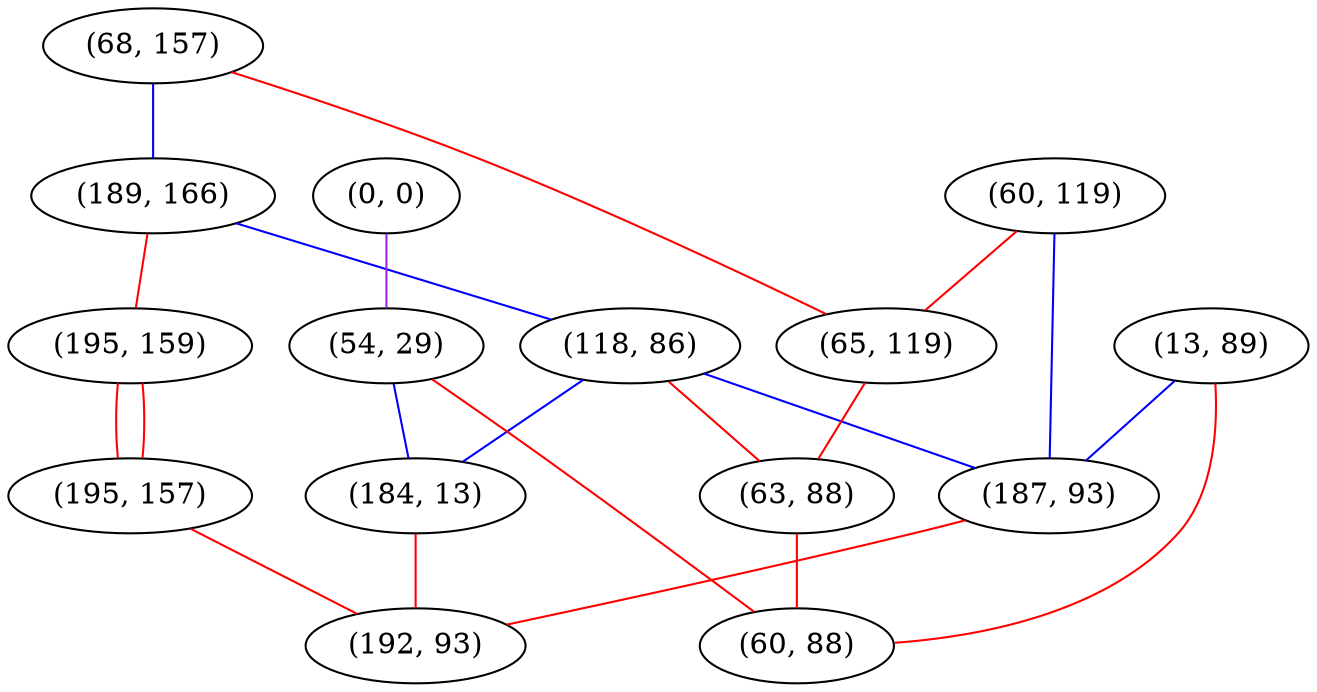 graph "" {
"(68, 157)";
"(189, 166)";
"(0, 0)";
"(118, 86)";
"(13, 89)";
"(60, 119)";
"(65, 119)";
"(195, 159)";
"(63, 88)";
"(54, 29)";
"(195, 157)";
"(184, 13)";
"(187, 93)";
"(192, 93)";
"(60, 88)";
"(68, 157)" -- "(189, 166)"  [color=blue, key=0, weight=3];
"(68, 157)" -- "(65, 119)"  [color=red, key=0, weight=1];
"(189, 166)" -- "(195, 159)"  [color=red, key=0, weight=1];
"(189, 166)" -- "(118, 86)"  [color=blue, key=0, weight=3];
"(0, 0)" -- "(54, 29)"  [color=purple, key=0, weight=4];
"(118, 86)" -- "(184, 13)"  [color=blue, key=0, weight=3];
"(118, 86)" -- "(63, 88)"  [color=red, key=0, weight=1];
"(118, 86)" -- "(187, 93)"  [color=blue, key=0, weight=3];
"(13, 89)" -- "(187, 93)"  [color=blue, key=0, weight=3];
"(13, 89)" -- "(60, 88)"  [color=red, key=0, weight=1];
"(60, 119)" -- "(187, 93)"  [color=blue, key=0, weight=3];
"(60, 119)" -- "(65, 119)"  [color=red, key=0, weight=1];
"(65, 119)" -- "(63, 88)"  [color=red, key=0, weight=1];
"(195, 159)" -- "(195, 157)"  [color=red, key=0, weight=1];
"(195, 159)" -- "(195, 157)"  [color=red, key=1, weight=1];
"(63, 88)" -- "(60, 88)"  [color=red, key=0, weight=1];
"(54, 29)" -- "(184, 13)"  [color=blue, key=0, weight=3];
"(54, 29)" -- "(60, 88)"  [color=red, key=0, weight=1];
"(195, 157)" -- "(192, 93)"  [color=red, key=0, weight=1];
"(184, 13)" -- "(192, 93)"  [color=red, key=0, weight=1];
"(187, 93)" -- "(192, 93)"  [color=red, key=0, weight=1];
}
